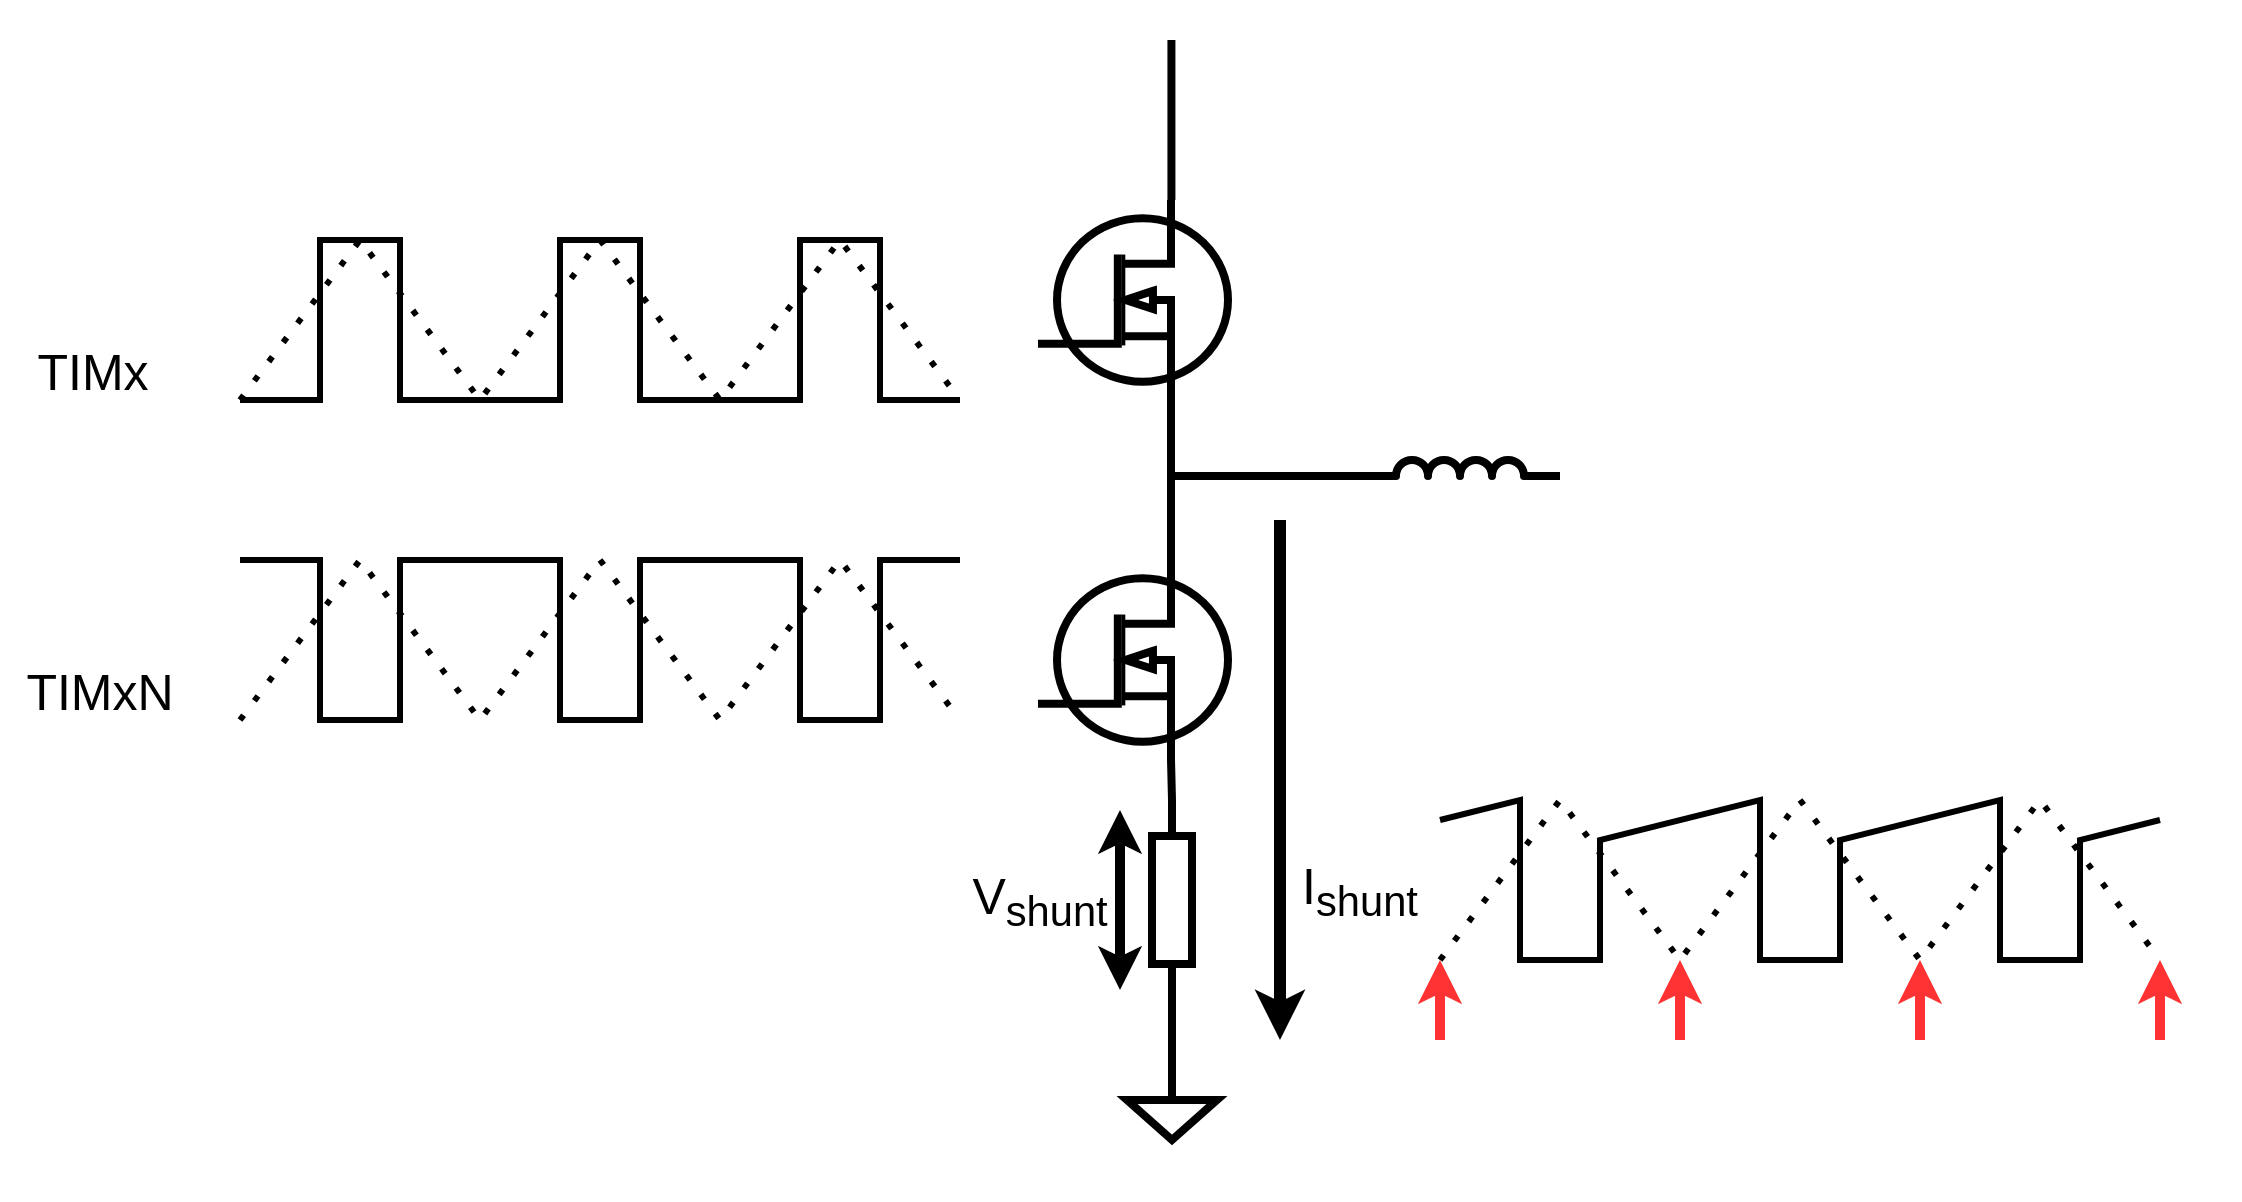 <mxfile version="18.0.1" type="device"><diagram id="yAyymK-SlIpYgqFzyf2D" name="Page-1"><mxGraphModel dx="2249" dy="800" grid="1" gridSize="10" guides="1" tooltips="1" connect="1" arrows="1" fold="1" page="1" pageScale="1" pageWidth="827" pageHeight="1169" math="0" shadow="0"><root><mxCell id="0"/><mxCell id="1" parent="0"/><mxCell id="sqXftzT0UM50G_CVvx2N-30" value="" style="rounded=0;whiteSpace=wrap;html=1;fontSize=20;strokeColor=none;" vertex="1" parent="1"><mxGeometry x="-200" y="160" width="1120" height="600" as="geometry"/></mxCell><mxCell id="sqXftzT0UM50G_CVvx2N-1" value="" style="verticalLabelPosition=bottom;shadow=0;dashed=0;align=center;html=1;verticalAlign=top;shape=mxgraph.electrical.mosfets1.n-channel_mosfet_1;strokeWidth=4;" vertex="1" parent="1"><mxGeometry x="319" y="260" width="95" height="100" as="geometry"/></mxCell><mxCell id="sqXftzT0UM50G_CVvx2N-2" value="" style="verticalLabelPosition=bottom;shadow=0;dashed=0;align=center;html=1;verticalAlign=top;shape=mxgraph.electrical.mosfets1.n-channel_mosfet_1;strokeWidth=4;" vertex="1" parent="1"><mxGeometry x="319" y="440" width="95" height="100" as="geometry"/></mxCell><mxCell id="sqXftzT0UM50G_CVvx2N-3" value="" style="endArrow=none;html=1;rounded=0;exitX=0.7;exitY=0;exitDx=0;exitDy=0;exitPerimeter=0;entryX=0.7;entryY=1;entryDx=0;entryDy=0;entryPerimeter=0;strokeWidth=4;" edge="1" parent="1" source="sqXftzT0UM50G_CVvx2N-2" target="sqXftzT0UM50G_CVvx2N-1"><mxGeometry width="50" height="50" relative="1" as="geometry"><mxPoint x="390" y="430" as="sourcePoint"/><mxPoint x="440" y="380" as="targetPoint"/></mxGeometry></mxCell><mxCell id="sqXftzT0UM50G_CVvx2N-4" value="" style="endArrow=none;html=1;rounded=0;strokeWidth=4;" edge="1" parent="1"><mxGeometry width="50" height="50" relative="1" as="geometry"><mxPoint x="386" y="398" as="sourcePoint"/><mxPoint x="480" y="398" as="targetPoint"/></mxGeometry></mxCell><mxCell id="sqXftzT0UM50G_CVvx2N-5" value="" style="pointerEvents=1;verticalLabelPosition=bottom;shadow=0;dashed=0;align=center;html=1;verticalAlign=top;shape=mxgraph.electrical.inductors.inductor_3;strokeWidth=4;" vertex="1" parent="1"><mxGeometry x="480" y="390" width="100" height="8" as="geometry"/></mxCell><mxCell id="sqXftzT0UM50G_CVvx2N-6" value="" style="endArrow=none;html=1;rounded=0;strokeWidth=3;" edge="1" parent="1"><mxGeometry width="50" height="50" relative="1" as="geometry"><mxPoint x="-80" y="360" as="sourcePoint"/><mxPoint x="280" y="360" as="targetPoint"/><Array as="points"><mxPoint x="-40" y="360"/><mxPoint x="-40" y="280"/><mxPoint y="280"/><mxPoint y="360"/><mxPoint x="80" y="360"/><mxPoint x="80" y="280"/><mxPoint x="120" y="280"/><mxPoint x="120" y="360"/><mxPoint x="200" y="360"/><mxPoint x="200" y="280"/><mxPoint x="240" y="280"/><mxPoint x="240" y="360"/></Array></mxGeometry></mxCell><mxCell id="sqXftzT0UM50G_CVvx2N-7" value="" style="endArrow=none;html=1;rounded=0;strokeWidth=3;" edge="1" parent="1"><mxGeometry width="50" height="50" relative="1" as="geometry"><mxPoint x="-80" y="440" as="sourcePoint"/><mxPoint x="280" y="440" as="targetPoint"/><Array as="points"><mxPoint x="-40" y="440"/><mxPoint x="-40" y="520"/><mxPoint y="520"/><mxPoint y="440"/><mxPoint x="80" y="440"/><mxPoint x="80" y="520"/><mxPoint x="120" y="520"/><mxPoint x="120" y="440"/><mxPoint x="200" y="440"/><mxPoint x="200" y="520"/><mxPoint x="240" y="520"/><mxPoint x="240" y="440"/></Array></mxGeometry></mxCell><mxCell id="sqXftzT0UM50G_CVvx2N-8" value="" style="endArrow=none;dashed=1;html=1;dashPattern=1 3;strokeWidth=3;rounded=0;" edge="1" parent="1"><mxGeometry width="50" height="50" relative="1" as="geometry"><mxPoint x="-80" y="520" as="sourcePoint"/><mxPoint x="280" y="520" as="targetPoint"/><Array as="points"><mxPoint x="-20" y="440"/><mxPoint x="40" y="520"/><mxPoint x="100" y="440"/><mxPoint x="160" y="520"/><mxPoint x="220" y="440"/></Array></mxGeometry></mxCell><mxCell id="sqXftzT0UM50G_CVvx2N-9" value="" style="endArrow=none;dashed=1;html=1;dashPattern=1 3;strokeWidth=3;rounded=0;" edge="1" parent="1"><mxGeometry width="50" height="50" relative="1" as="geometry"><mxPoint x="-80.0" y="360" as="sourcePoint"/><mxPoint x="280" y="360" as="targetPoint"/><Array as="points"><mxPoint x="-20" y="280"/><mxPoint x="40" y="360"/><mxPoint x="100" y="280"/><mxPoint x="160" y="360"/><mxPoint x="220" y="280"/></Array></mxGeometry></mxCell><mxCell id="sqXftzT0UM50G_CVvx2N-10" value="" style="pointerEvents=1;verticalLabelPosition=bottom;shadow=0;dashed=0;align=center;html=1;verticalAlign=top;shape=mxgraph.electrical.resistors.resistor_1;rotation=-90;strokeWidth=4;" vertex="1" parent="1"><mxGeometry x="336" y="600" width="100" height="20" as="geometry"/></mxCell><mxCell id="sqXftzT0UM50G_CVvx2N-12" value="" style="endArrow=none;html=1;rounded=0;exitX=0.7;exitY=1;exitDx=0;exitDy=0;exitPerimeter=0;strokeWidth=4;" edge="1" parent="1" source="sqXftzT0UM50G_CVvx2N-2"><mxGeometry width="50" height="50" relative="1" as="geometry"><mxPoint x="450" y="520" as="sourcePoint"/><mxPoint x="386" y="560" as="targetPoint"/></mxGeometry></mxCell><mxCell id="sqXftzT0UM50G_CVvx2N-14" value="" style="pointerEvents=1;verticalLabelPosition=bottom;shadow=0;dashed=0;align=center;html=1;verticalAlign=top;shape=mxgraph.electrical.signal_sources.signal_ground;strokeWidth=4;" vertex="1" parent="1"><mxGeometry x="363.5" y="700" width="45" height="30" as="geometry"/></mxCell><mxCell id="sqXftzT0UM50G_CVvx2N-15" value="" style="endArrow=classic;startArrow=classic;html=1;rounded=0;strokeWidth=5;" edge="1" parent="1"><mxGeometry width="50" height="50" relative="1" as="geometry"><mxPoint x="360" y="655" as="sourcePoint"/><mxPoint x="360" y="565" as="targetPoint"/></mxGeometry></mxCell><mxCell id="sqXftzT0UM50G_CVvx2N-16" value="&lt;font style=&quot;font-size: 25px;&quot;&gt;V&lt;sub&gt;shunt&lt;/sub&gt;&lt;/font&gt;" style="text;html=1;strokeColor=none;fillColor=none;align=center;verticalAlign=middle;whiteSpace=wrap;rounded=0;" vertex="1" parent="1"><mxGeometry x="290" y="595" width="60" height="30" as="geometry"/></mxCell><mxCell id="sqXftzT0UM50G_CVvx2N-17" value="" style="endArrow=none;html=1;rounded=0;exitX=0.7;exitY=0;exitDx=0;exitDy=0;exitPerimeter=0;entryX=0.7;entryY=1;entryDx=0;entryDy=0;entryPerimeter=0;strokeWidth=4;" edge="1" parent="1"><mxGeometry width="50" height="50" relative="1" as="geometry"><mxPoint x="385.71" y="260" as="sourcePoint"/><mxPoint x="385.71" y="180" as="targetPoint"/></mxGeometry></mxCell><mxCell id="sqXftzT0UM50G_CVvx2N-18" value="" style="endArrow=none;html=1;rounded=0;exitX=0;exitY=0.5;exitDx=0;exitDy=0;exitPerimeter=0;entryX=0.5;entryY=0;entryDx=0;entryDy=0;entryPerimeter=0;strokeWidth=4;" edge="1" parent="1" source="sqXftzT0UM50G_CVvx2N-10" target="sqXftzT0UM50G_CVvx2N-14"><mxGeometry width="50" height="50" relative="1" as="geometry"><mxPoint x="395.5" y="665.0" as="sourcePoint"/><mxPoint x="396" y="685" as="targetPoint"/></mxGeometry></mxCell><mxCell id="sqXftzT0UM50G_CVvx2N-19" value="" style="endArrow=classic;html=1;rounded=1;fontSize=20;strokeWidth=6;" edge="1" parent="1"><mxGeometry width="50" height="50" relative="1" as="geometry"><mxPoint x="440" y="420" as="sourcePoint"/><mxPoint x="440" y="680" as="targetPoint"/><Array as="points"><mxPoint x="440" y="420"/></Array></mxGeometry></mxCell><mxCell id="sqXftzT0UM50G_CVvx2N-20" value="&lt;font style=&quot;font-size: 25px;&quot;&gt;I&lt;sub&gt;shunt&lt;/sub&gt;&lt;/font&gt;" style="text;html=1;strokeColor=none;fillColor=none;align=center;verticalAlign=middle;whiteSpace=wrap;rounded=0;" vertex="1" parent="1"><mxGeometry x="450" y="590" width="60" height="30" as="geometry"/></mxCell><mxCell id="sqXftzT0UM50G_CVvx2N-21" value="&lt;font style=&quot;font-size: 25px;&quot;&gt;TIMx&amp;nbsp;&lt;/font&gt;" style="text;html=1;strokeColor=none;fillColor=none;align=center;verticalAlign=middle;whiteSpace=wrap;rounded=0;" vertex="1" parent="1"><mxGeometry x="-180" y="330" width="60" height="30" as="geometry"/></mxCell><mxCell id="sqXftzT0UM50G_CVvx2N-22" value="&lt;font style=&quot;font-size: 25px;&quot;&gt;TIMxN&lt;/font&gt;" style="text;html=1;strokeColor=none;fillColor=none;align=center;verticalAlign=middle;whiteSpace=wrap;rounded=0;" vertex="1" parent="1"><mxGeometry x="-180" y="490" width="60" height="30" as="geometry"/></mxCell><mxCell id="sqXftzT0UM50G_CVvx2N-23" value="" style="endArrow=none;html=1;rounded=0;strokeWidth=3;" edge="1" parent="1"><mxGeometry width="50" height="50" relative="1" as="geometry"><mxPoint x="520" y="570" as="sourcePoint"/><mxPoint x="880" y="570" as="targetPoint"/><Array as="points"><mxPoint x="560" y="560"/><mxPoint x="560" y="640"/><mxPoint x="600" y="640"/><mxPoint x="600" y="580"/><mxPoint x="680" y="560"/><mxPoint x="680" y="640"/><mxPoint x="720" y="640"/><mxPoint x="720" y="580"/><mxPoint x="800" y="560"/><mxPoint x="800" y="640"/><mxPoint x="840" y="640"/><mxPoint x="840" y="580"/></Array></mxGeometry></mxCell><mxCell id="sqXftzT0UM50G_CVvx2N-24" value="" style="endArrow=none;dashed=1;html=1;dashPattern=1 3;strokeWidth=3;rounded=0;" edge="1" parent="1"><mxGeometry width="50" height="50" relative="1" as="geometry"><mxPoint x="520" y="640" as="sourcePoint"/><mxPoint x="880" y="640" as="targetPoint"/><Array as="points"><mxPoint x="580" y="560"/><mxPoint x="640" y="640"/><mxPoint x="700" y="560"/><mxPoint x="760" y="640"/><mxPoint x="820" y="560"/></Array></mxGeometry></mxCell><mxCell id="sqXftzT0UM50G_CVvx2N-25" value="" style="endArrow=classic;html=1;rounded=1;fontSize=20;fillColor=#f8cecc;strokeColor=#FF3333;strokeWidth=5;" edge="1" parent="1"><mxGeometry width="50" height="50" relative="1" as="geometry"><mxPoint x="520" y="680" as="sourcePoint"/><mxPoint x="520" y="640" as="targetPoint"/></mxGeometry></mxCell><mxCell id="sqXftzT0UM50G_CVvx2N-26" value="" style="endArrow=classic;html=1;rounded=1;fontSize=20;fillColor=#f8cecc;strokeColor=#FF3333;strokeWidth=5;" edge="1" parent="1"><mxGeometry width="50" height="50" relative="1" as="geometry"><mxPoint x="640" y="680" as="sourcePoint"/><mxPoint x="640" y="640" as="targetPoint"/></mxGeometry></mxCell><mxCell id="sqXftzT0UM50G_CVvx2N-27" value="" style="endArrow=classic;html=1;rounded=1;fontSize=20;fillColor=#f8cecc;strokeColor=#FF3333;strokeWidth=5;" edge="1" parent="1"><mxGeometry width="50" height="50" relative="1" as="geometry"><mxPoint x="760" y="680" as="sourcePoint"/><mxPoint x="760" y="640" as="targetPoint"/></mxGeometry></mxCell><mxCell id="sqXftzT0UM50G_CVvx2N-28" value="" style="endArrow=classic;html=1;rounded=1;fontSize=20;fillColor=#f8cecc;strokeColor=#FF3333;strokeWidth=5;" edge="1" parent="1"><mxGeometry width="50" height="50" relative="1" as="geometry"><mxPoint x="880" y="680" as="sourcePoint"/><mxPoint x="880" y="640" as="targetPoint"/></mxGeometry></mxCell></root></mxGraphModel></diagram></mxfile>